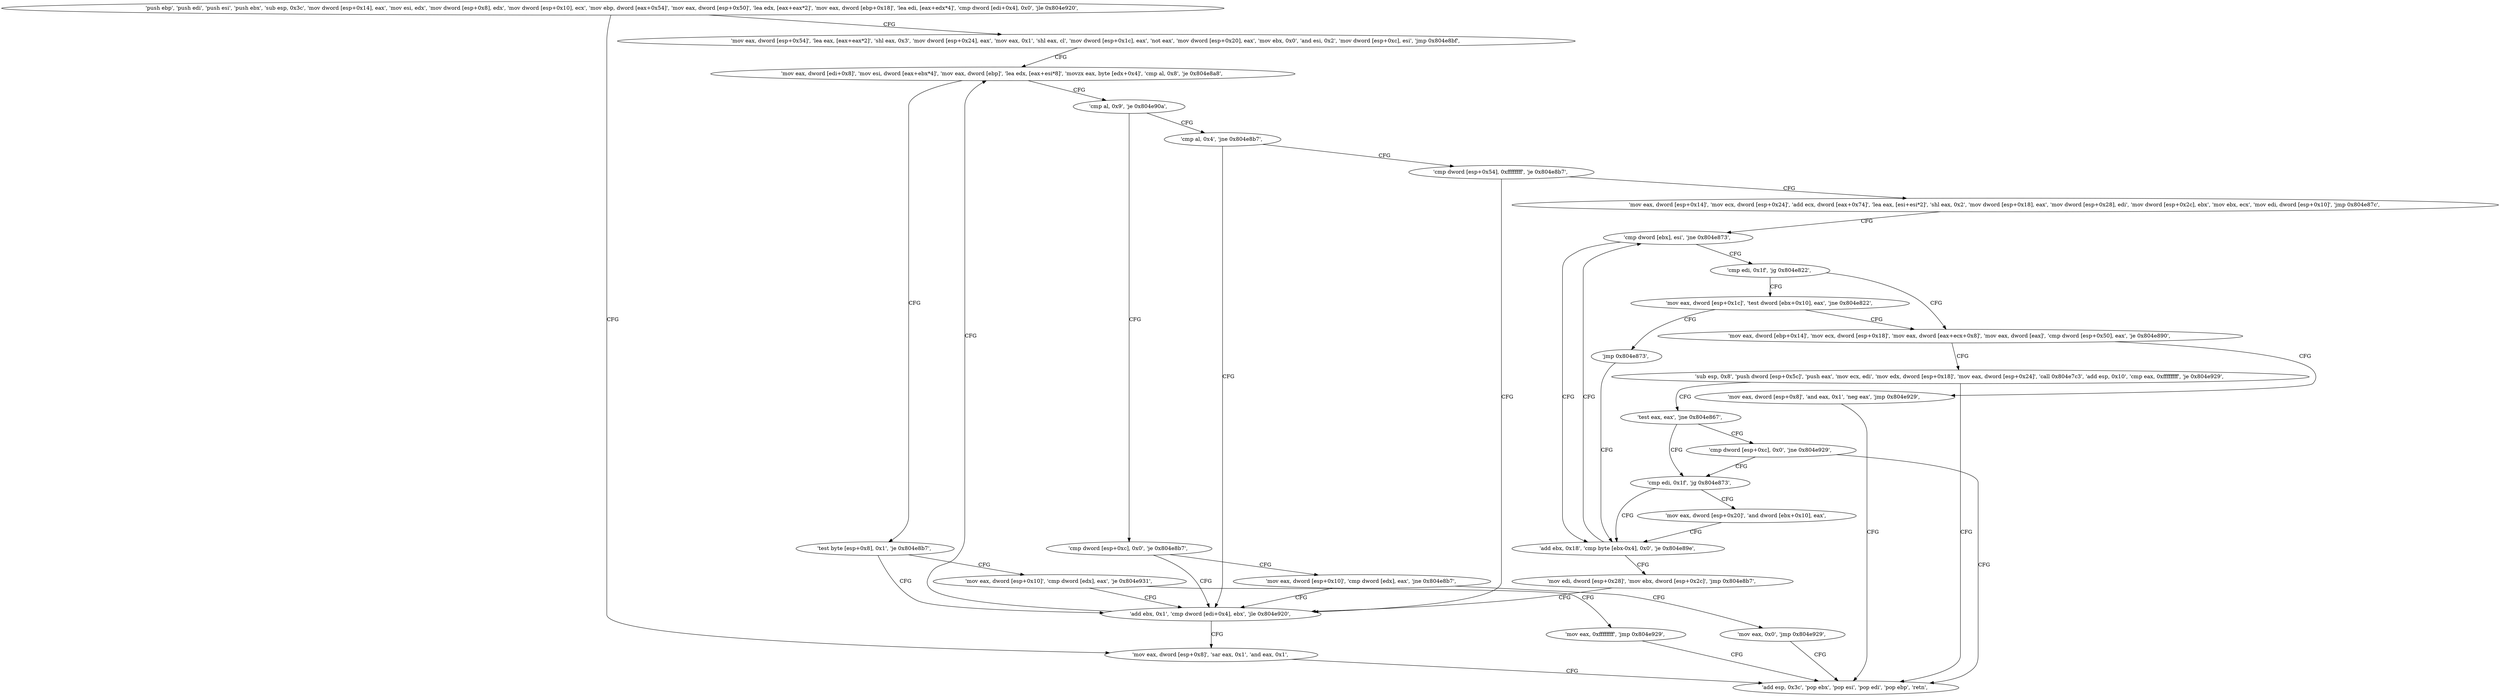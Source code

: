 digraph "func" {
"134539203" [label = "'push ebp', 'push edi', 'push esi', 'push ebx', 'sub esp, 0x3c', 'mov dword [esp+0x14], eax', 'mov esi, edx', 'mov dword [esp+0x8], edx', 'mov dword [esp+0x10], ecx', 'mov ebp, dword [eax+0x54]', 'mov eax, dword [esp+0x50]', 'lea edx, [eax+eax*2]', 'mov eax, dword [ebp+0x18]', 'lea edi, [eax+edx*4]', 'cmp dword [edi+0x4], 0x0', 'jle 0x804e920', " ]
"134539552" [label = "'mov eax, dword [esp+0x8]', 'sar eax, 0x1', 'and eax, 0x1', " ]
"134539250" [label = "'mov eax, dword [esp+0x54]', 'lea eax, [eax+eax*2]', 'shl eax, 0x3', 'mov dword [esp+0x24], eax', 'mov eax, 0x1', 'shl eax, cl', 'mov dword [esp+0x1c], eax', 'not eax', 'mov dword [esp+0x20], eax', 'mov ebx, 0x0', 'and esi, 0x2', 'mov dword [esp+0xc], esi', 'jmp 0x804e8bf', " ]
"134539561" [label = "'add esp, 0x3c', 'pop ebx', 'pop esi', 'pop edi', 'pop ebp', 'retn', " ]
"134539455" [label = "'mov eax, dword [edi+0x8]', 'mov esi, dword [eax+ebx*4]', 'mov eax, dword [ebp]', 'lea edx, [eax+esi*8]', 'movzx eax, byte [edx+0x4]', 'cmp al, 0x8', 'je 0x804e8a8', " ]
"134539432" [label = "'test byte [esp+0x8], 0x1', 'je 0x804e8b7', " ]
"134539475" [label = "'cmp al, 0x9', 'je 0x804e90a', " ]
"134539447" [label = "'add ebx, 0x1', 'cmp dword [edi+0x4], ebx', 'jle 0x804e920', " ]
"134539439" [label = "'mov eax, dword [esp+0x10]', 'cmp dword [edx], eax', 'je 0x804e931', " ]
"134539530" [label = "'cmp dword [esp+0xc], 0x0', 'je 0x804e8b7', " ]
"134539479" [label = "'cmp al, 0x4', 'jne 0x804e8b7', " ]
"134539569" [label = "'mov eax, 0xffffffff', 'jmp 0x804e929', " ]
"134539537" [label = "'mov eax, dword [esp+0x10]', 'cmp dword [edx], eax', 'jne 0x804e8b7', " ]
"134539483" [label = "'cmp dword [esp+0x54], 0xffffffff', 'je 0x804e8b7', " ]
"134539545" [label = "'mov eax, 0x0', 'jmp 0x804e929', " ]
"134539490" [label = "'mov eax, dword [esp+0x14]', 'mov ecx, dword [esp+0x24]', 'add ecx, dword [eax+0x74]', 'lea eax, [esi+esi*2]', 'shl eax, 0x2', 'mov dword [esp+0x18], eax', 'mov dword [esp+0x28], edi', 'mov dword [esp+0x2c], ebx', 'mov ebx, ecx', 'mov edi, dword [esp+0x10]', 'jmp 0x804e87c', " ]
"134539388" [label = "'cmp dword [ebx], esi', 'jne 0x804e873', " ]
"134539379" [label = "'add ebx, 0x18', 'cmp byte [ebx-0x4], 0x0', 'je 0x804e89e', " ]
"134539392" [label = "'cmp edi, 0x1f', 'jg 0x804e822', " ]
"134539422" [label = "'mov edi, dword [esp+0x28]', 'mov ebx, dword [esp+0x2c]', 'jmp 0x804e8b7', " ]
"134539298" [label = "'mov eax, dword [ebp+0x14]', 'mov ecx, dword [esp+0x18]', 'mov eax, dword [eax+ecx+0x8]', 'mov eax, dword [eax]', 'cmp dword [esp+0x50], eax', 'je 0x804e890', " ]
"134539397" [label = "'mov eax, dword [esp+0x1c]', 'test dword [ebx+0x10], eax', 'jne 0x804e822', " ]
"134539408" [label = "'mov eax, dword [esp+0x8]', 'and eax, 0x1', 'neg eax', 'jmp 0x804e929', " ]
"134539317" [label = "'sub esp, 0x8', 'push dword [esp+0x5c]', 'push eax', 'mov ecx, edi', 'mov edx, dword [esp+0x18]', 'mov eax, dword [esp+0x24]', 'call 0x804e7c3', 'add esp, 0x10', 'cmp eax, 0xffffffff', 'je 0x804e929', " ]
"134539406" [label = "'jmp 0x804e873', " ]
"134539352" [label = "'test eax, eax', 'jne 0x804e867', " ]
"134539367" [label = "'cmp edi, 0x1f', 'jg 0x804e873', " ]
"134539356" [label = "'cmp dword [esp+0xc], 0x0', 'jne 0x804e929', " ]
"134539372" [label = "'mov eax, dword [esp+0x20]', 'and dword [ebx+0x10], eax', " ]
"134539203" -> "134539552" [ label = "CFG" ]
"134539203" -> "134539250" [ label = "CFG" ]
"134539552" -> "134539561" [ label = "CFG" ]
"134539250" -> "134539455" [ label = "CFG" ]
"134539455" -> "134539432" [ label = "CFG" ]
"134539455" -> "134539475" [ label = "CFG" ]
"134539432" -> "134539447" [ label = "CFG" ]
"134539432" -> "134539439" [ label = "CFG" ]
"134539475" -> "134539530" [ label = "CFG" ]
"134539475" -> "134539479" [ label = "CFG" ]
"134539447" -> "134539552" [ label = "CFG" ]
"134539447" -> "134539455" [ label = "CFG" ]
"134539439" -> "134539569" [ label = "CFG" ]
"134539439" -> "134539447" [ label = "CFG" ]
"134539530" -> "134539447" [ label = "CFG" ]
"134539530" -> "134539537" [ label = "CFG" ]
"134539479" -> "134539447" [ label = "CFG" ]
"134539479" -> "134539483" [ label = "CFG" ]
"134539569" -> "134539561" [ label = "CFG" ]
"134539537" -> "134539447" [ label = "CFG" ]
"134539537" -> "134539545" [ label = "CFG" ]
"134539483" -> "134539447" [ label = "CFG" ]
"134539483" -> "134539490" [ label = "CFG" ]
"134539545" -> "134539561" [ label = "CFG" ]
"134539490" -> "134539388" [ label = "CFG" ]
"134539388" -> "134539379" [ label = "CFG" ]
"134539388" -> "134539392" [ label = "CFG" ]
"134539379" -> "134539422" [ label = "CFG" ]
"134539379" -> "134539388" [ label = "CFG" ]
"134539392" -> "134539298" [ label = "CFG" ]
"134539392" -> "134539397" [ label = "CFG" ]
"134539422" -> "134539447" [ label = "CFG" ]
"134539298" -> "134539408" [ label = "CFG" ]
"134539298" -> "134539317" [ label = "CFG" ]
"134539397" -> "134539298" [ label = "CFG" ]
"134539397" -> "134539406" [ label = "CFG" ]
"134539408" -> "134539561" [ label = "CFG" ]
"134539317" -> "134539561" [ label = "CFG" ]
"134539317" -> "134539352" [ label = "CFG" ]
"134539406" -> "134539379" [ label = "CFG" ]
"134539352" -> "134539367" [ label = "CFG" ]
"134539352" -> "134539356" [ label = "CFG" ]
"134539367" -> "134539379" [ label = "CFG" ]
"134539367" -> "134539372" [ label = "CFG" ]
"134539356" -> "134539561" [ label = "CFG" ]
"134539356" -> "134539367" [ label = "CFG" ]
"134539372" -> "134539379" [ label = "CFG" ]
}
